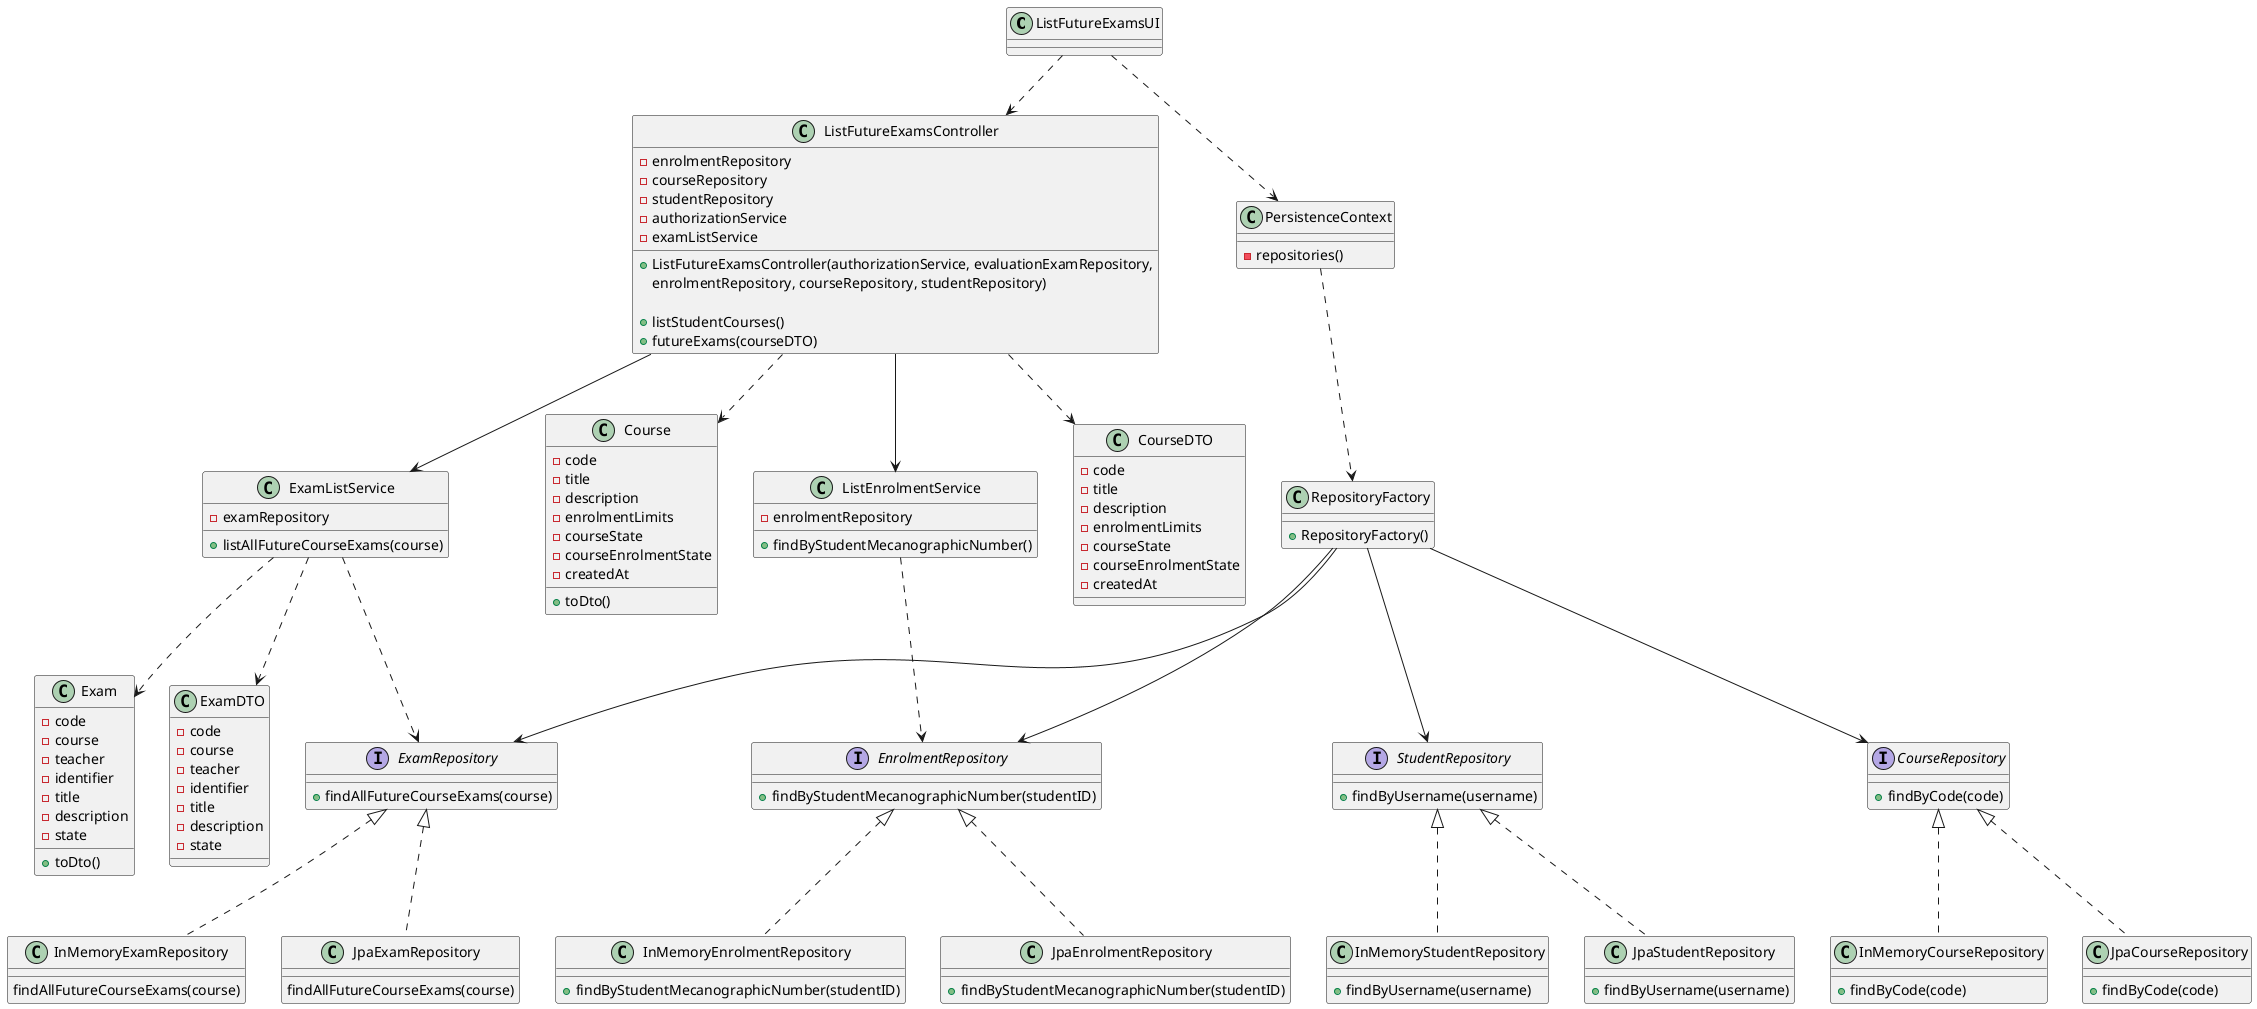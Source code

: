 @startuml US2002_CD

class ListFutureExamsUI {

}

class ListFutureExamsController {
- enrolmentRepository
- courseRepository
- studentRepository
- authorizationService
- examListService
+ ListFutureExamsController(authorizationService, evaluationExamRepository,
 enrolmentRepository, courseRepository, studentRepository)

+ listStudentCourses()
+ futureExams(courseDTO)
}

interface StudentRepository {
+ findByUsername(username)
}

class InMemoryStudentRepository {
+ findByUsername(username)
}

class JpaStudentRepository {
+ findByUsername(username)
}

class Course {
  - code
  - title
  - description
  - enrolmentLimits
  - courseState
  - courseEnrolmentState
  - createdAt
  + toDto()
}

class CourseDTO {
  - code
  - title
  - description
  - enrolmentLimits
  - courseState
  - courseEnrolmentState
  - createdAt
}

interface CourseRepository {
  + findByCode(code)
}

class InMemoryCourseRepository {
  + findByCode(code)
}

class JpaCourseRepository {
  + findByCode(code)
}


class Exam {
- code
- course
- teacher
- identifier
- title
- description
- state
+ toDto()
}

class ExamDTO {
- code
- course
- teacher
- identifier
- title
- description
- state
}

class ExamListService {
- examRepository
+ listAllFutureCourseExams(course)
}

class ListEnrolmentService {
- enrolmentRepository
+ findByStudentMecanographicNumber()
}

interface ExamRepository {
+ findAllFutureCourseExams(course)
}


class InMemoryExamRepository {
findAllFutureCourseExams(course)
}

class JpaExamRepository {
findAllFutureCourseExams(course)
}


class RepositoryFactory {
  + RepositoryFactory()
}


class PersistenceContext {
  - repositories()
}


interface EnrolmentRepository {
+ findByStudentMecanographicNumber(studentID)
}

class InMemoryEnrolmentRepository {
+ findByStudentMecanographicNumber(studentID)
}

class JpaEnrolmentRepository {
+ findByStudentMecanographicNumber(studentID)
}



PersistenceContext ..> RepositoryFactory

RepositoryFactory --> CourseRepository
RepositoryFactory --> ExamRepository
RepositoryFactory --> StudentRepository
RepositoryFactory --> EnrolmentRepository

CourseRepository <|.. InMemoryCourseRepository
CourseRepository <|.. JpaCourseRepository
ExamRepository <|.. InMemoryExamRepository
ExamRepository <|.. JpaExamRepository
StudentRepository <|.. InMemoryStudentRepository
StudentRepository <|.. JpaStudentRepository
EnrolmentRepository <|.. InMemoryEnrolmentRepository
EnrolmentRepository <|.. JpaEnrolmentRepository

ListFutureExamsController --> ListEnrolmentService
ListFutureExamsController --> ExamListService
ListFutureExamsController ..> Course
ListFutureExamsController ..> CourseDTO

ListFutureExamsUI ..> PersistenceContext
ListFutureExamsUI ..> ListFutureExamsController

ListEnrolmentService ..> EnrolmentRepository

ExamListService ..> Exam
ExamListService ..> ExamDTO
ExamListService ..> ExamRepository


@enduml
